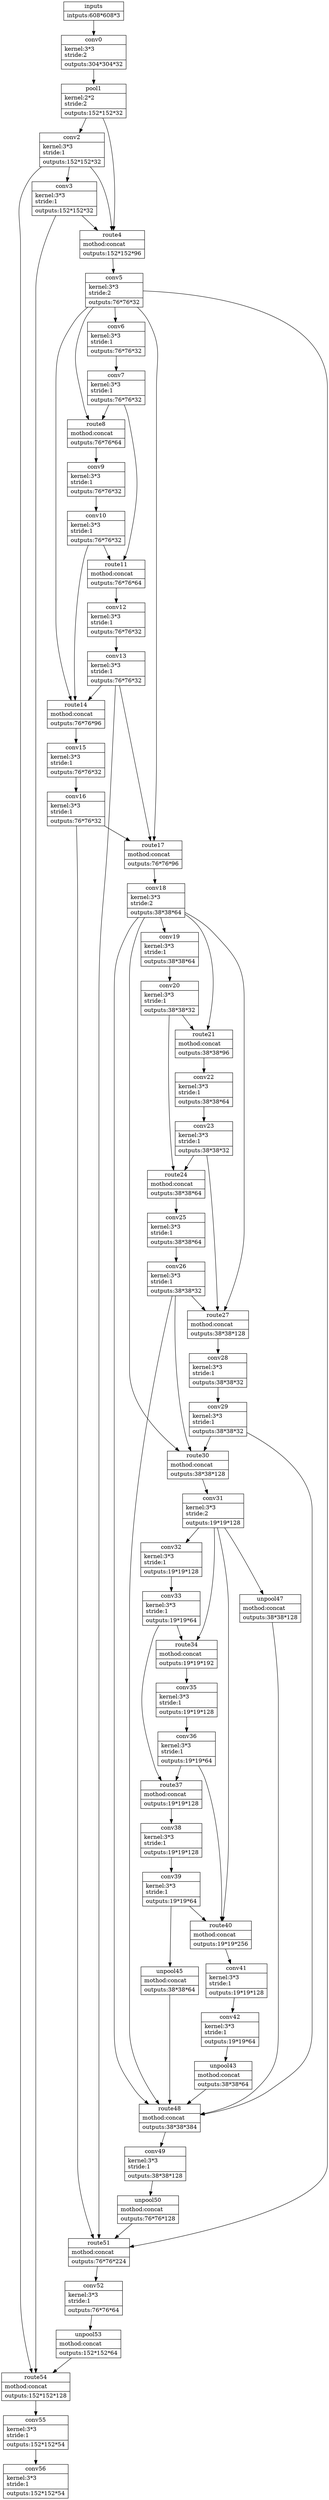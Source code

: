  digraph G{
        node[
            shape="record"
        ];

         inputs [
            label="{inputs|intputs:608*608*3}"
        ];
         conv0 [
            label="{conv0|kernel:3*3\lstride:2\l|outputs:304*304*32\l}"
        ];
         pool1 [
            label="{pool1|kernel:2*2\lstride:2\l|outputs:152*152*32\l}"
        ];
         conv2 [
            label="{conv2|kernel:3*3\lstride:1\l|outputs:152*152*32\l}"
        ];
         conv3 [
            label="{conv3|kernel:3*3\lstride:1\l|outputs:152*152*32\l}"
        ];
         route4 [
            label="{route4|mothod:concat\l|outputs:152*152*96\l}"
        ];
         conv5 [
            label="{conv5|kernel:3*3\lstride:2\l|outputs:76*76*32\l}"
        ];
         conv6 [
            label="{conv6|kernel:3*3\lstride:1\l|outputs:76*76*32\l}"
        ];
         conv7 [
            label="{conv7|kernel:3*3\lstride:1\l|outputs:76*76*32\l}"
        ];
         route8 [
            label="{route8|mothod:concat\l|outputs:76*76*64\l}"
        ];
         conv9 [
            label="{conv9|kernel:3*3\lstride:1\l|outputs:76*76*32\l}"
        ];
         conv10 [
            label="{conv10|kernel:3*3\lstride:1\l|outputs:76*76*32\l}"
        ];
         route11 [
            label="{route11|mothod:concat\l|outputs:76*76*64\l}"
        ];
         conv12 [
            label="{conv12|kernel:3*3\lstride:1\l|outputs:76*76*32\l}"
        ];
         conv13 [
            label="{conv13|kernel:3*3\lstride:1\l|outputs:76*76*32\l}"
        ];
         route14 [
            label="{route14|mothod:concat\l|outputs:76*76*96\l}"
        ];
         conv15 [
            label="{conv15|kernel:3*3\lstride:1\l|outputs:76*76*32\l}"
        ];
         conv16 [
            label="{conv16|kernel:3*3\lstride:1\l|outputs:76*76*32\l}"
        ];
         route17 [
            label="{route17|mothod:concat\l|outputs:76*76*96\l}"
        ];
         conv18 [
            label="{conv18|kernel:3*3\lstride:2\l|outputs:38*38*64\l}"
        ];
         conv19 [
            label="{conv19|kernel:3*3\lstride:1\l|outputs:38*38*64\l}"
        ];
         conv20 [
            label="{conv20|kernel:3*3\lstride:1\l|outputs:38*38*32\l}"
        ];
         route21 [
            label="{route21|mothod:concat\l|outputs:38*38*96\l}"
        ];
         conv22 [
            label="{conv22|kernel:3*3\lstride:1\l|outputs:38*38*64\l}"
        ];
         conv23 [
            label="{conv23|kernel:3*3\lstride:1\l|outputs:38*38*32\l}"
        ];
	 route24 [
            label="{route24|mothod:concat\l|outputs:38*38*64\l}"
        ];
         conv25 [
            label="{conv25|kernel:3*3\lstride:1\l|outputs:38*38*64\l}"
        ];
         conv26 [
            label="{conv26|kernel:3*3\lstride:1\l|outputs:38*38*32\l}"
        ];
         route27 [
            label="{route27|mothod:concat\l|outputs:38*38*128\l}"
        ];
         conv28 [
            label="{conv28|kernel:3*3\lstride:1\l|outputs:38*38*32\l}"
        ];
 	 conv29 [
            label="{conv29|kernel:3*3\lstride:1\l|outputs:38*38*32\l}"
        ];
         route30 [
            label="{route30|mothod:concat\l|outputs:38*38*128\l}"
        ];
         conv31 [
            label="{conv31|kernel:3*3\lstride:2\l|outputs:19*19*128\l}"
        ];
  	 conv32 [
            label="{conv32|kernel:3*3\lstride:1\l|outputs:19*19*128\l}"
        ];
         conv33 [
            label="{conv33|kernel:3*3\lstride:1\l|outputs:19*19*64\l}"
        ];
         route34 [
            label="{route34|mothod:concat\l|outputs:19*19*192\l}"
        ];
  	 conv35 [
            label="{conv35|kernel:3*3\lstride:1\l|outputs:19*19*128\l}"
        ];
         conv36 [
            label="{conv36|kernel:3*3\lstride:1\l|outputs:19*19*64\l}"
        ];
         route37 [
            label="{route37|mothod:concat\l|outputs:19*19*128\l}"
        ];
  	 conv38 [
            label="{conv38|kernel:3*3\lstride:1\l|outputs:19*19*128\l}"
        ];
         conv39 [
            label="{conv39|kernel:3*3\lstride:1\l|outputs:19*19*64\l}"
        ];
         route40 [
            label="{route40|mothod:concat\l|outputs:19*19*256\l}"
        ];
  	 conv41 [
            label="{conv41|kernel:3*3\lstride:1\l|outputs:19*19*128\l}"
        ];
         conv42 [
            label="{conv42|kernel:3*3\lstride:1\l|outputs:19*19*64\l}"
        ];
         unpool43 [
            label="{unpool43|mothod:concat\l|outputs:38*38*64\l}"
        ];
  	 unpool45 [
            label="{unpool45|mothod:concat\l|outputs:38*38*64\l}"
        ];
         unpool47 [
            label="{unpool47|mothod:concat\l|outputs:38*38*128\l}"
        ];
         route48 [
            label="{route48|mothod:concat\l|outputs:38*38*384\l}"
        ];
  	 conv49 [
            label="{conv49|kernel:3*3\lstride:1\l|outputs:38*38*128\l}"
        ];
         unpool50 [
            label="{unpool50|mothod:concat\l|outputs:76*76*128\l}"
        ];
         route51 [
            label="{route51|mothod:concat\l|outputs:76*76*224\l}"
        ];
  	 conv52 [
            label="{conv52|kernel:3*3\lstride:1\l|outputs:76*76*64\l}"
        ];
         unpool53 [
            label="{unpool53|mothod:concat\l|outputs:152*152*64\l}"
        ];
         route54 [
            label="{route54|mothod:concat\l|outputs:152*152*128\l}"
        ];
  	 conv55 [
            label="{conv55|kernel:3*3\lstride:1\l|outputs:152*152*54\l}"
        ];
         conv56 [
            label="{conv56|kernel:3*3\lstride:1\l|outputs:152*152*54\l}"
        ];
	 inputs->conv0;
	 conv0->pool1;
	 pool1->conv2;
	 pool1->route4;
	 conv2->conv3;
	 conv2->route4;
	 conv2->route54;
	 conv3->route4;
	 conv3->route54;
	 route4->conv5;
	 conv5->conv6;
	 conv5->route8;
	 conv5->route14;
	 conv5->route17;
	 conv5->route51;
	 conv6->conv7;
	 conv7->route8;
	 conv7->route11;
	 route8->conv9;
	 conv9->conv10;
	 conv10->route11;
	 conv10->route14;	
         route11->conv12;
	 conv12->conv13;
	 conv13->route14;
	 conv13->route17;
	 conv13->route51;
	 route14->conv15;
         conv15->conv16;
	 conv16->route17;
	 conv16->route51;
	 route17->conv18;
	 conv18->conv19;
	 conv18->route21;
	 conv18->route27;
	 conv18->route30;
	 conv18->route48;
	 conv19->conv20;
	 conv20->route21;
	 conv20->route24;
	 route21->conv22;
	 conv22->conv23;
	 conv23->route24;
	 conv23->route27;
	 route24->conv25;
	 conv25->conv26;
	 conv26->route27;
	 conv26->route30;
	 conv26->route48;
         route27->conv28;
	 conv28->conv29;
	 conv29->route30;
	 conv29->route48;
         route30->conv31;
	 conv31->conv32;
	 conv31->route34;
	 conv31->route40;
	 conv31->unpool47;
	 conv32->conv33;
	 conv33->route34;
	 conv33->route37;
	 route34->conv35;
         conv35->conv36;
	 conv36->route37;
	 conv36->route40;
	 route37->conv38;
         conv38->conv39;
	 conv39->route40;
	 conv39->unpool45;
         route40->conv41;
	 conv41->conv42;
	 conv42->unpool43;
	 unpool43->route48;
	 unpool45->route48;
	 unpool47->route48;
	 route48->conv49;
	 conv49->unpool50;
	 unpool50->route51;
	 route51->conv52;
	 conv52->unpool53;
	 unpool53->route54;
	 route54->conv55;
	 conv55->conv56;
}

